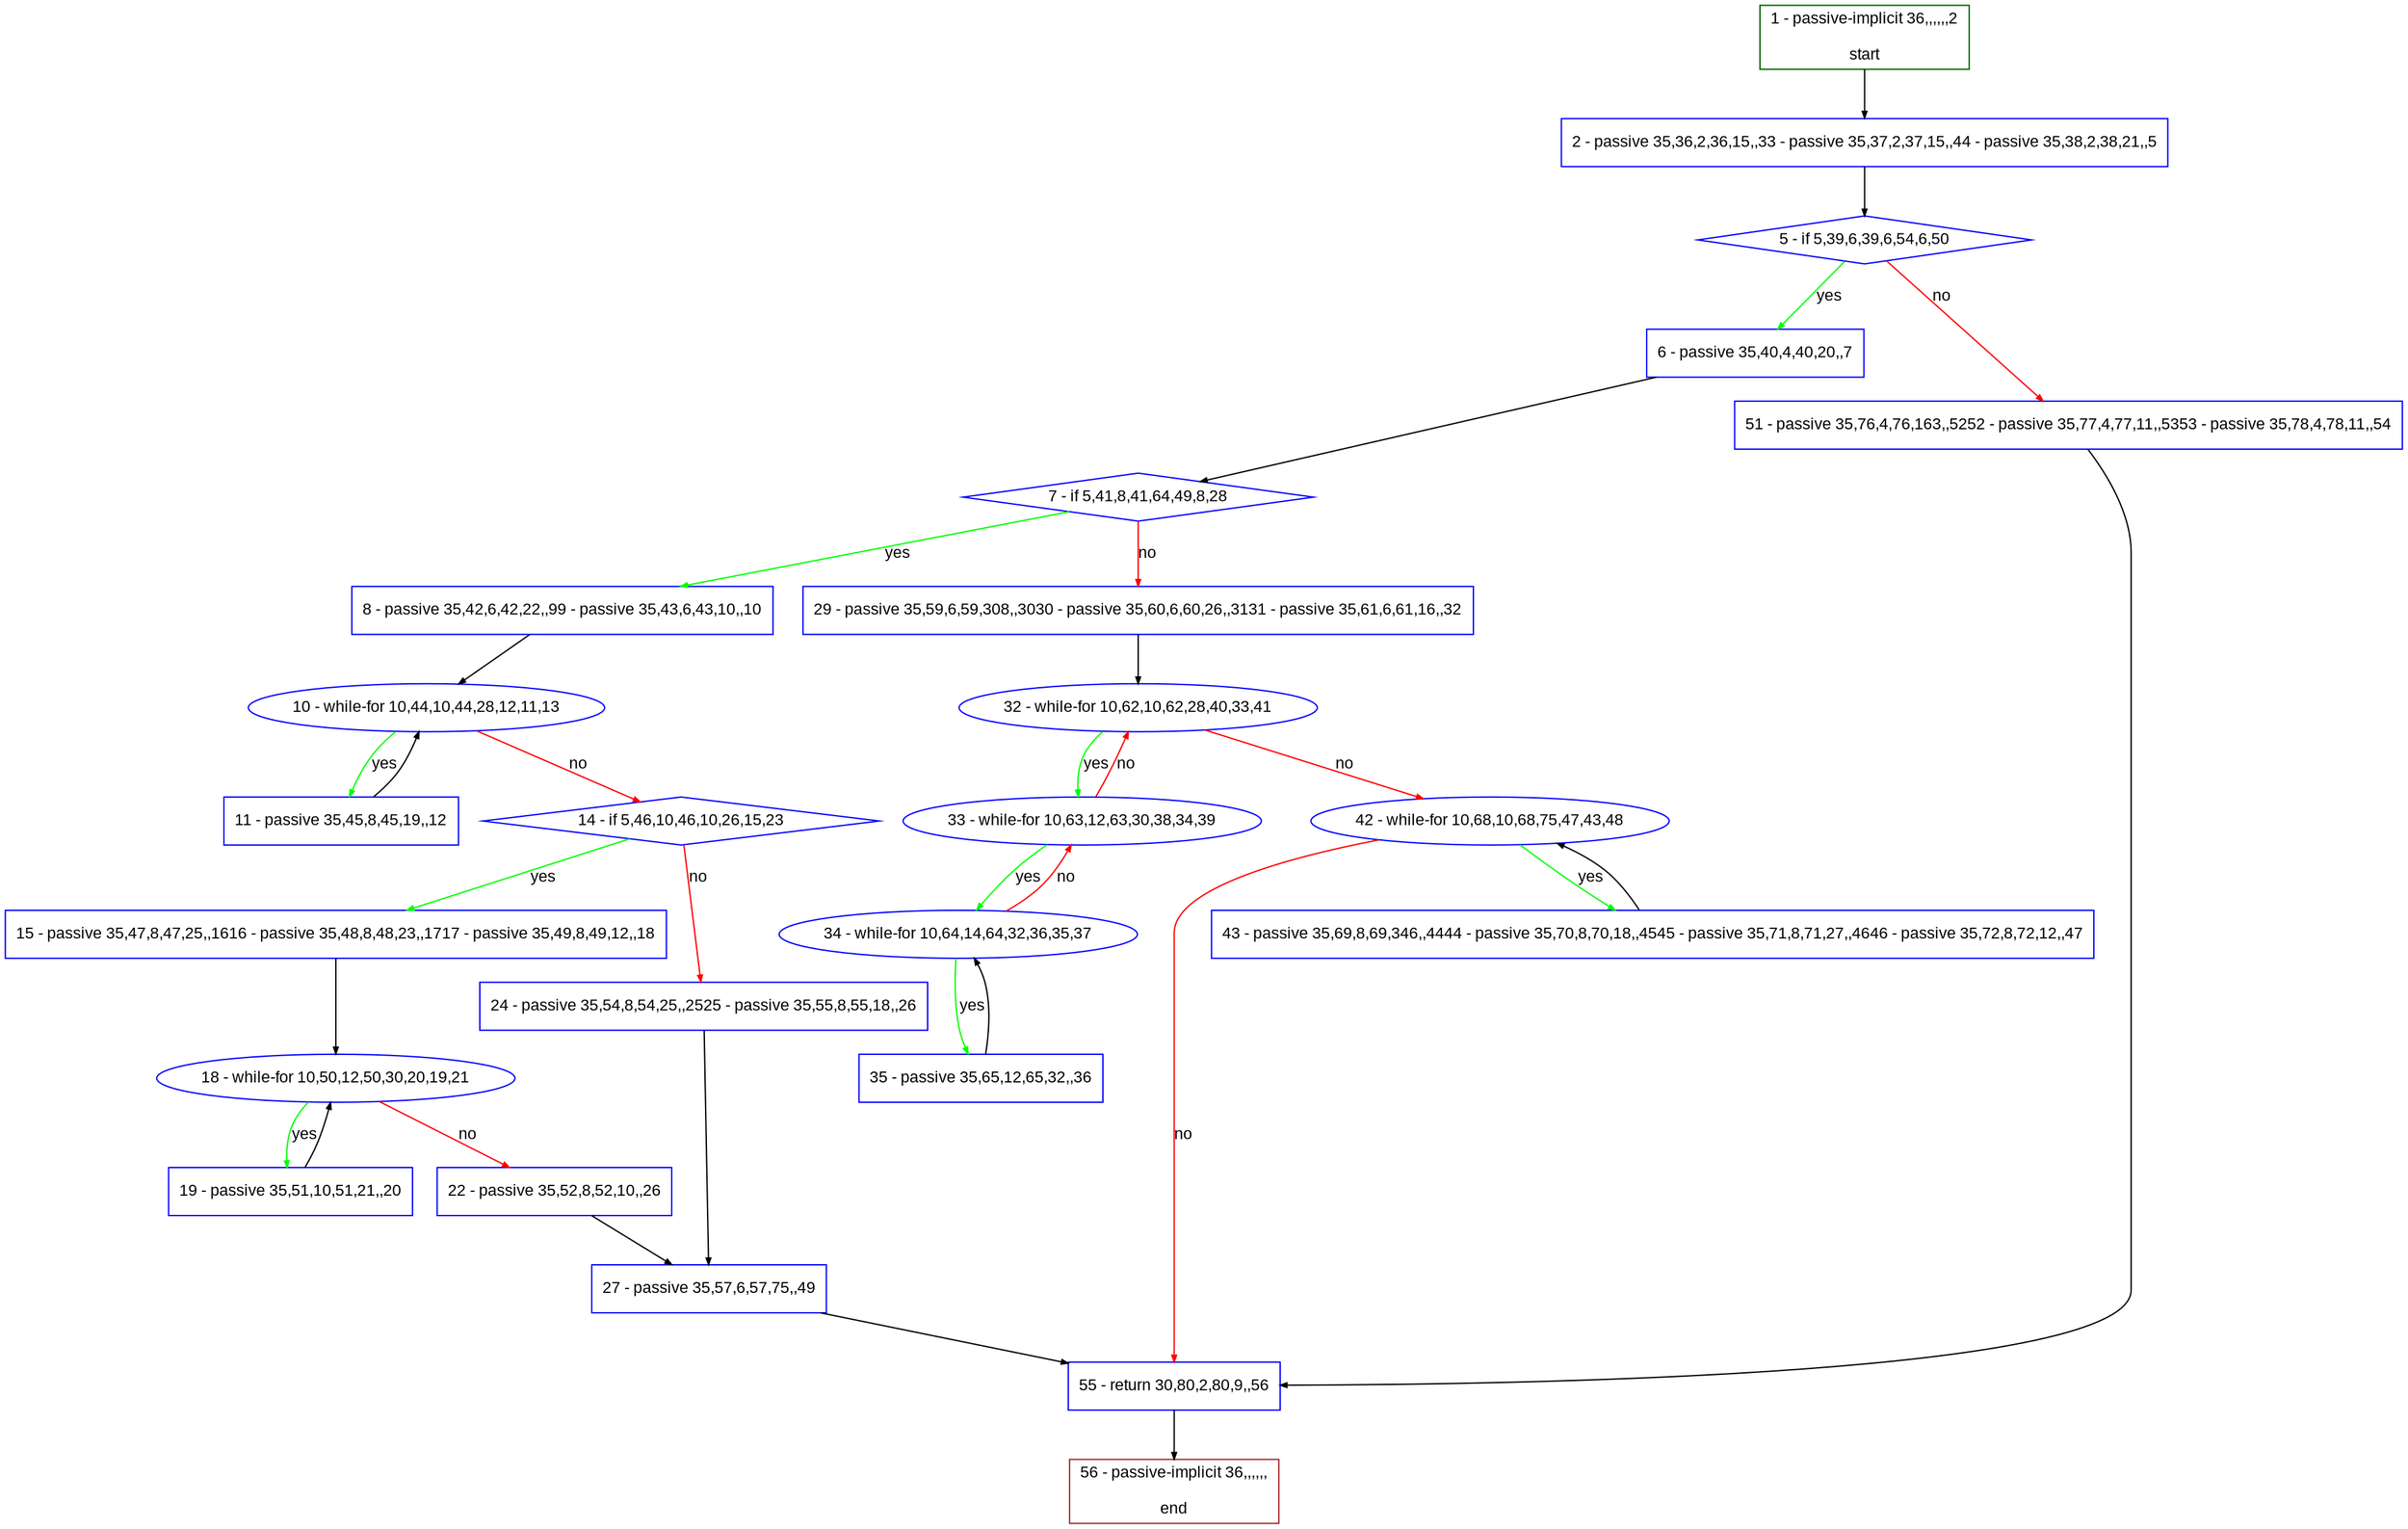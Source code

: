 digraph "" {
  graph [pack="true", label="", fontsize="12", packmode="clust", fontname="Arial", fillcolor="#FFFFCC", bgcolor="white", style="rounded,filled", compound="true"];
  node [node_initialized="no", label="", color="grey", fontsize="12", fillcolor="white", fontname="Arial", style="filled", shape="rectangle", compound="true", fixedsize="false"];
  edge [fontcolor="black", arrowhead="normal", arrowtail="none", arrowsize="0.5", ltail="", label="", color="black", fontsize="12", lhead="", fontname="Arial", dir="forward", compound="true"];
  __N1 [label="2 - passive 35,36,2,36,15,,33 - passive 35,37,2,37,15,,44 - passive 35,38,2,38,21,,5", color="#0000ff", fillcolor="#ffffff", style="filled", shape="box"];
  __N2 [label="1 - passive-implicit 36,,,,,,2\n\nstart", color="#006400", fillcolor="#ffffff", style="filled", shape="box"];
  __N3 [label="5 - if 5,39,6,39,6,54,6,50", color="#0000ff", fillcolor="#ffffff", style="filled", shape="diamond"];
  __N4 [label="6 - passive 35,40,4,40,20,,7", color="#0000ff", fillcolor="#ffffff", style="filled", shape="box"];
  __N5 [label="51 - passive 35,76,4,76,163,,5252 - passive 35,77,4,77,11,,5353 - passive 35,78,4,78,11,,54", color="#0000ff", fillcolor="#ffffff", style="filled", shape="box"];
  __N6 [label="7 - if 5,41,8,41,64,49,8,28", color="#0000ff", fillcolor="#ffffff", style="filled", shape="diamond"];
  __N7 [label="8 - passive 35,42,6,42,22,,99 - passive 35,43,6,43,10,,10", color="#0000ff", fillcolor="#ffffff", style="filled", shape="box"];
  __N8 [label="29 - passive 35,59,6,59,308,,3030 - passive 35,60,6,60,26,,3131 - passive 35,61,6,61,16,,32", color="#0000ff", fillcolor="#ffffff", style="filled", shape="box"];
  __N9 [label="10 - while-for 10,44,10,44,28,12,11,13", color="#0000ff", fillcolor="#ffffff", style="filled", shape="oval"];
  __N10 [label="11 - passive 35,45,8,45,19,,12", color="#0000ff", fillcolor="#ffffff", style="filled", shape="box"];
  __N11 [label="14 - if 5,46,10,46,10,26,15,23", color="#0000ff", fillcolor="#ffffff", style="filled", shape="diamond"];
  __N12 [label="15 - passive 35,47,8,47,25,,1616 - passive 35,48,8,48,23,,1717 - passive 35,49,8,49,12,,18", color="#0000ff", fillcolor="#ffffff", style="filled", shape="box"];
  __N13 [label="24 - passive 35,54,8,54,25,,2525 - passive 35,55,8,55,18,,26", color="#0000ff", fillcolor="#ffffff", style="filled", shape="box"];
  __N14 [label="18 - while-for 10,50,12,50,30,20,19,21", color="#0000ff", fillcolor="#ffffff", style="filled", shape="oval"];
  __N15 [label="19 - passive 35,51,10,51,21,,20", color="#0000ff", fillcolor="#ffffff", style="filled", shape="box"];
  __N16 [label="22 - passive 35,52,8,52,10,,26", color="#0000ff", fillcolor="#ffffff", style="filled", shape="box"];
  __N17 [label="27 - passive 35,57,6,57,75,,49", color="#0000ff", fillcolor="#ffffff", style="filled", shape="box"];
  __N18 [label="55 - return 30,80,2,80,9,,56", color="#0000ff", fillcolor="#ffffff", style="filled", shape="box"];
  __N19 [label="32 - while-for 10,62,10,62,28,40,33,41", color="#0000ff", fillcolor="#ffffff", style="filled", shape="oval"];
  __N20 [label="33 - while-for 10,63,12,63,30,38,34,39", color="#0000ff", fillcolor="#ffffff", style="filled", shape="oval"];
  __N21 [label="42 - while-for 10,68,10,68,75,47,43,48", color="#0000ff", fillcolor="#ffffff", style="filled", shape="oval"];
  __N22 [label="34 - while-for 10,64,14,64,32,36,35,37", color="#0000ff", fillcolor="#ffffff", style="filled", shape="oval"];
  __N23 [label="35 - passive 35,65,12,65,32,,36", color="#0000ff", fillcolor="#ffffff", style="filled", shape="box"];
  __N24 [label="43 - passive 35,69,8,69,346,,4444 - passive 35,70,8,70,18,,4545 - passive 35,71,8,71,27,,4646 - passive 35,72,8,72,12,,47", color="#0000ff", fillcolor="#ffffff", style="filled", shape="box"];
  __N25 [label="56 - passive-implicit 36,,,,,,\n\nend", color="#a52a2a", fillcolor="#ffffff", style="filled", shape="box"];
  __N2 -> __N1 [arrowhead="normal", arrowtail="none", color="#000000", label="", dir="forward"];
  __N1 -> __N3 [arrowhead="normal", arrowtail="none", color="#000000", label="", dir="forward"];
  __N3 -> __N4 [arrowhead="normal", arrowtail="none", color="#00ff00", label="yes", dir="forward"];
  __N3 -> __N5 [arrowhead="normal", arrowtail="none", color="#ff0000", label="no", dir="forward"];
  __N4 -> __N6 [arrowhead="normal", arrowtail="none", color="#000000", label="", dir="forward"];
  __N6 -> __N7 [arrowhead="normal", arrowtail="none", color="#00ff00", label="yes", dir="forward"];
  __N6 -> __N8 [arrowhead="normal", arrowtail="none", color="#ff0000", label="no", dir="forward"];
  __N7 -> __N9 [arrowhead="normal", arrowtail="none", color="#000000", label="", dir="forward"];
  __N9 -> __N10 [arrowhead="normal", arrowtail="none", color="#00ff00", label="yes", dir="forward"];
  __N10 -> __N9 [arrowhead="normal", arrowtail="none", color="#000000", label="", dir="forward"];
  __N9 -> __N11 [arrowhead="normal", arrowtail="none", color="#ff0000", label="no", dir="forward"];
  __N11 -> __N12 [arrowhead="normal", arrowtail="none", color="#00ff00", label="yes", dir="forward"];
  __N11 -> __N13 [arrowhead="normal", arrowtail="none", color="#ff0000", label="no", dir="forward"];
  __N12 -> __N14 [arrowhead="normal", arrowtail="none", color="#000000", label="", dir="forward"];
  __N14 -> __N15 [arrowhead="normal", arrowtail="none", color="#00ff00", label="yes", dir="forward"];
  __N15 -> __N14 [arrowhead="normal", arrowtail="none", color="#000000", label="", dir="forward"];
  __N14 -> __N16 [arrowhead="normal", arrowtail="none", color="#ff0000", label="no", dir="forward"];
  __N16 -> __N17 [arrowhead="normal", arrowtail="none", color="#000000", label="", dir="forward"];
  __N13 -> __N17 [arrowhead="normal", arrowtail="none", color="#000000", label="", dir="forward"];
  __N17 -> __N18 [arrowhead="normal", arrowtail="none", color="#000000", label="", dir="forward"];
  __N8 -> __N19 [arrowhead="normal", arrowtail="none", color="#000000", label="", dir="forward"];
  __N19 -> __N20 [arrowhead="normal", arrowtail="none", color="#00ff00", label="yes", dir="forward"];
  __N20 -> __N19 [arrowhead="normal", arrowtail="none", color="#ff0000", label="no", dir="forward"];
  __N19 -> __N21 [arrowhead="normal", arrowtail="none", color="#ff0000", label="no", dir="forward"];
  __N20 -> __N22 [arrowhead="normal", arrowtail="none", color="#00ff00", label="yes", dir="forward"];
  __N22 -> __N20 [arrowhead="normal", arrowtail="none", color="#ff0000", label="no", dir="forward"];
  __N22 -> __N23 [arrowhead="normal", arrowtail="none", color="#00ff00", label="yes", dir="forward"];
  __N23 -> __N22 [arrowhead="normal", arrowtail="none", color="#000000", label="", dir="forward"];
  __N21 -> __N24 [arrowhead="normal", arrowtail="none", color="#00ff00", label="yes", dir="forward"];
  __N24 -> __N21 [arrowhead="normal", arrowtail="none", color="#000000", label="", dir="forward"];
  __N21 -> __N18 [arrowhead="normal", arrowtail="none", color="#ff0000", label="no", dir="forward"];
  __N5 -> __N18 [arrowhead="normal", arrowtail="none", color="#000000", label="", dir="forward"];
  __N18 -> __N25 [arrowhead="normal", arrowtail="none", color="#000000", label="", dir="forward"];
}
